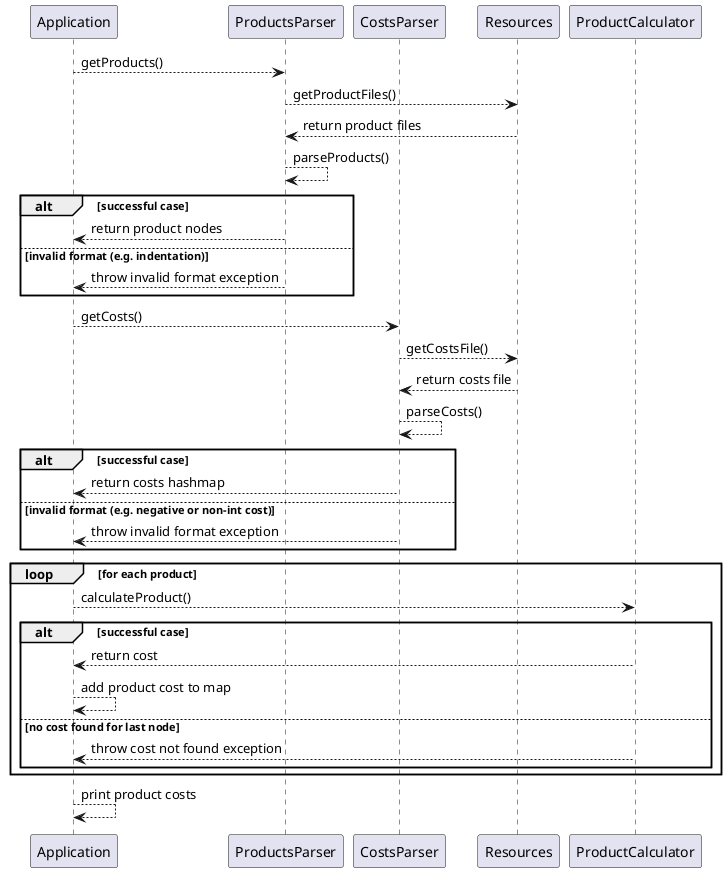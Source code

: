 @startuml

participant Application
participant ProductsParser
participant CostsParser
participant Resources
participant ProductCalculator

Application --> ProductsParser: getProducts()
ProductsParser --> Resources: getProductFiles()
ProductsParser <-- Resources: return product files
ProductsParser --> ProductsParser: parseProducts()
alt successful case
  Application <-- ProductsParser: return product nodes
else invalid format (e.g. indentation)
  Application <-- ProductsParser: throw invalid format exception
end

Application --> CostsParser: getCosts()
CostsParser --> Resources: getCostsFile()
CostsParser <-- Resources: return costs file
CostsParser --> CostsParser: parseCosts()
alt successful case
  Application <-- CostsParser: return costs hashmap
else invalid format (e.g. negative or non-int cost)
  Application <-- CostsParser: throw invalid format exception
end

loop for each product
  Application --> ProductCalculator: calculateProduct()
  alt successful case
    Application <-- ProductCalculator: return cost
    Application --> Application: add product cost to map
  else no cost found for last node
    Application <-- ProductCalculator: throw cost not found exception
  end
end

Application --> Application: print product costs

@enduml
